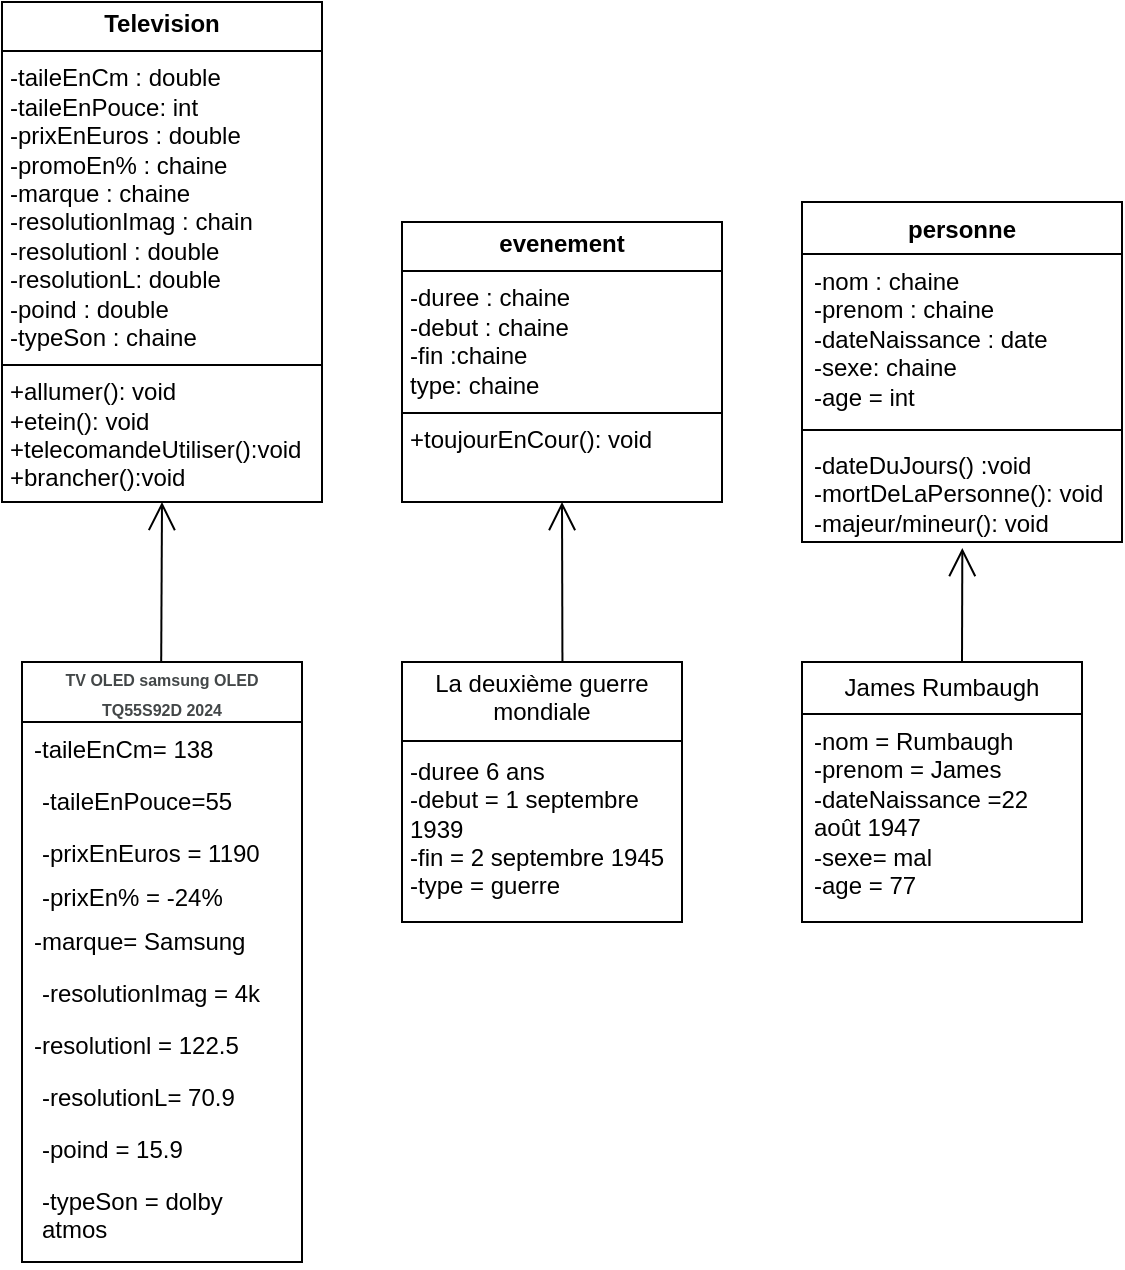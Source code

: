 <mxfile version="26.0.9">
  <diagram name="Page-1" id="U5qLVd2ZU1Owdc6GjPx7">
    <mxGraphModel dx="1147" dy="669" grid="1" gridSize="10" guides="1" tooltips="1" connect="1" arrows="1" fold="1" page="1" pageScale="1" pageWidth="827" pageHeight="1169" math="0" shadow="0">
      <root>
        <mxCell id="0" />
        <mxCell id="1" parent="0" />
        <mxCell id="XUsOnphLKoxwN8a-KJs9-1" value="&lt;p style=&quot;margin:0px;margin-top:4px;text-align:center;&quot;&gt;&lt;b&gt;Television&lt;/b&gt;&lt;/p&gt;&lt;hr size=&quot;1&quot; style=&quot;border-style:solid;&quot;&gt;&lt;p style=&quot;margin:0px;margin-left:4px;&quot;&gt;-taileEnCm : double&amp;nbsp;&lt;/p&gt;&lt;p style=&quot;margin:0px;margin-left:4px;&quot;&gt;-taileEnPouce: int&lt;/p&gt;&lt;p style=&quot;margin:0px;margin-left:4px;&quot;&gt;-prixEnEuros : double&lt;/p&gt;&lt;p style=&quot;margin:0px;margin-left:4px;&quot;&gt;-promoEn% : chaine&lt;/p&gt;&lt;p style=&quot;margin:0px;margin-left:4px;&quot;&gt;-marque : chaine&lt;/p&gt;&lt;p style=&quot;margin:0px;margin-left:4px;&quot;&gt;-resolutionImag : chain&lt;/p&gt;&lt;p style=&quot;margin:0px;margin-left:4px;&quot;&gt;-resolutionl : double&lt;/p&gt;&lt;p style=&quot;margin:0px;margin-left:4px;&quot;&gt;-resolutionL: double&lt;/p&gt;&lt;p style=&quot;margin:0px;margin-left:4px;&quot;&gt;-poind : double&amp;nbsp;&lt;/p&gt;&lt;p style=&quot;margin:0px;margin-left:4px;&quot;&gt;-typeSon : chaine&amp;nbsp;&lt;/p&gt;&lt;hr size=&quot;1&quot; style=&quot;border-style:solid;&quot;&gt;&lt;p style=&quot;margin:0px;margin-left:4px;&quot;&gt;+allumer(): void&lt;/p&gt;&lt;p style=&quot;margin:0px;margin-left:4px;&quot;&gt;+etein(): void&amp;nbsp;&lt;/p&gt;&lt;p style=&quot;margin:0px;margin-left:4px;&quot;&gt;+telecomandeUtiliser():void&lt;/p&gt;&lt;p style=&quot;margin:0px;margin-left:4px;&quot;&gt;+brancher():void&lt;/p&gt;" style="verticalAlign=top;align=left;overflow=fill;html=1;whiteSpace=wrap;" vertex="1" parent="1">
          <mxGeometry x="40" y="30" width="160" height="250" as="geometry" />
        </mxCell>
        <mxCell id="XUsOnphLKoxwN8a-KJs9-3" value="" style="endArrow=open;endFill=1;endSize=12;html=1;rounded=0;" edge="1" parent="1">
          <mxGeometry width="160" relative="1" as="geometry">
            <mxPoint x="119.6" y="360" as="sourcePoint" />
            <mxPoint x="120" y="280" as="targetPoint" />
          </mxGeometry>
        </mxCell>
        <mxCell id="XUsOnphLKoxwN8a-KJs9-4" value="&lt;font style=&quot;font-size: 8px;&quot;&gt;&lt;span style=&quot;color: rgb(67, 71, 72); font-family: Poppins, Poppins-fallback, Verdana, sans-serif; font-weight: 700; text-align: start; background-color: rgb(255, 255, 255);&quot;&gt;TV OLED&amp;nbsp;&lt;/span&gt;&lt;a style=&quot;box-sizing: inherit; background-color: rgb(255, 255, 255); margin: 0px; padding: 0px; border: 0px; font-variant-numeric: inherit; font-variant-east-asian: inherit; font-variant-alternates: inherit; font-variant-position: inherit; font-weight: 700; font-stretch: inherit; line-height: inherit; font-family: Poppins, Poppins-fallback, Verdana, sans-serif; font-optical-sizing: inherit; font-size-adjust: inherit; font-kerning: inherit; font-feature-settings: inherit; font-variation-settings: inherit; color: rgb(67, 71, 72); text-decoration-line: none; display: inline-block; text-transform: lowercase; text-align: start;&quot; aria-label=&quot;Voir les produits de la marque SAMSUNG&quot; href=&quot;https://www.boulanger.com/marque/samsung&quot;&gt;SAMSUNG&lt;/a&gt;&lt;span style=&quot;color: rgb(67, 71, 72); font-family: Poppins, Poppins-fallback, Verdana, sans-serif; font-weight: 700; text-align: start; background-color: rgb(255, 255, 255);&quot;&gt;&amp;nbsp;OLED TQ55S92D 2024&lt;/span&gt;&lt;/font&gt;" style="swimlane;fontStyle=0;childLayout=stackLayout;horizontal=1;startSize=30;fillColor=none;horizontalStack=0;resizeParent=1;resizeParentMax=0;resizeLast=0;collapsible=1;marginBottom=0;whiteSpace=wrap;html=1;" vertex="1" parent="1">
          <mxGeometry x="50" y="360" width="140" height="300" as="geometry" />
        </mxCell>
        <mxCell id="XUsOnphLKoxwN8a-KJs9-5" value="-taileEnCm= 138" style="text;strokeColor=none;fillColor=none;align=left;verticalAlign=top;spacingLeft=4;spacingRight=4;overflow=hidden;rotatable=0;points=[[0,0.5],[1,0.5]];portConstraint=eastwest;whiteSpace=wrap;html=1;" vertex="1" parent="XUsOnphLKoxwN8a-KJs9-4">
          <mxGeometry y="30" width="140" height="26" as="geometry" />
        </mxCell>
        <mxCell id="XUsOnphLKoxwN8a-KJs9-6" value="&lt;p style=&quot;margin: 0px 0px 0px 4px;&quot;&gt;-taileEnPouce=55&amp;nbsp;&lt;/p&gt;&lt;div&gt;&lt;br&gt;&lt;/div&gt;" style="text;strokeColor=none;fillColor=none;align=left;verticalAlign=top;spacingLeft=4;spacingRight=4;overflow=hidden;rotatable=0;points=[[0,0.5],[1,0.5]];portConstraint=eastwest;whiteSpace=wrap;html=1;" vertex="1" parent="XUsOnphLKoxwN8a-KJs9-4">
          <mxGeometry y="56" width="140" height="26" as="geometry" />
        </mxCell>
        <mxCell id="XUsOnphLKoxwN8a-KJs9-7" value="&lt;p style=&quot;margin: 0px 0px 0px 4px;&quot;&gt;-prixEnEuros = 1190&amp;nbsp;&lt;/p&gt;&lt;div&gt;&lt;br&gt;&lt;/div&gt;" style="text;strokeColor=none;fillColor=none;align=left;verticalAlign=top;spacingLeft=4;spacingRight=4;overflow=hidden;rotatable=0;points=[[0,0.5],[1,0.5]];portConstraint=eastwest;whiteSpace=wrap;html=1;" vertex="1" parent="XUsOnphLKoxwN8a-KJs9-4">
          <mxGeometry y="82" width="140" height="22" as="geometry" />
        </mxCell>
        <mxCell id="XUsOnphLKoxwN8a-KJs9-14" value="&lt;p style=&quot;margin: 0px 0px 0px 4px;&quot;&gt;-prixEn% = -24%&amp;nbsp;&lt;/p&gt;&lt;div&gt;&lt;br&gt;&lt;/div&gt;" style="text;strokeColor=none;fillColor=none;align=left;verticalAlign=top;spacingLeft=4;spacingRight=4;overflow=hidden;rotatable=0;points=[[0,0.5],[1,0.5]];portConstraint=eastwest;whiteSpace=wrap;html=1;" vertex="1" parent="XUsOnphLKoxwN8a-KJs9-4">
          <mxGeometry y="104" width="140" height="22" as="geometry" />
        </mxCell>
        <mxCell id="XUsOnphLKoxwN8a-KJs9-8" value="-marque= Samsung" style="text;strokeColor=none;fillColor=none;align=left;verticalAlign=top;spacingLeft=4;spacingRight=4;overflow=hidden;rotatable=0;points=[[0,0.5],[1,0.5]];portConstraint=eastwest;whiteSpace=wrap;html=1;" vertex="1" parent="XUsOnphLKoxwN8a-KJs9-4">
          <mxGeometry y="126" width="140" height="26" as="geometry" />
        </mxCell>
        <mxCell id="XUsOnphLKoxwN8a-KJs9-9" value="&lt;p style=&quot;margin: 0px 0px 0px 4px;&quot;&gt;-resolutionImag = 4k&amp;nbsp;&lt;/p&gt;&lt;div&gt;&lt;br&gt;&lt;/div&gt;" style="text;strokeColor=none;fillColor=none;align=left;verticalAlign=top;spacingLeft=4;spacingRight=4;overflow=hidden;rotatable=0;points=[[0,0.5],[1,0.5]];portConstraint=eastwest;whiteSpace=wrap;html=1;" vertex="1" parent="XUsOnphLKoxwN8a-KJs9-4">
          <mxGeometry y="152" width="140" height="26" as="geometry" />
        </mxCell>
        <mxCell id="XUsOnphLKoxwN8a-KJs9-10" value="-resolutionl = 122.5" style="text;strokeColor=none;fillColor=none;align=left;verticalAlign=top;spacingLeft=4;spacingRight=4;overflow=hidden;rotatable=0;points=[[0,0.5],[1,0.5]];portConstraint=eastwest;whiteSpace=wrap;html=1;" vertex="1" parent="XUsOnphLKoxwN8a-KJs9-4">
          <mxGeometry y="178" width="140" height="26" as="geometry" />
        </mxCell>
        <mxCell id="XUsOnphLKoxwN8a-KJs9-11" value="&lt;p style=&quot;margin: 0px 0px 0px 4px;&quot;&gt;-resolutionL= 70.9&lt;/p&gt;&lt;div&gt;&lt;br&gt;&lt;/div&gt;" style="text;strokeColor=none;fillColor=none;align=left;verticalAlign=top;spacingLeft=4;spacingRight=4;overflow=hidden;rotatable=0;points=[[0,0.5],[1,0.5]];portConstraint=eastwest;whiteSpace=wrap;html=1;" vertex="1" parent="XUsOnphLKoxwN8a-KJs9-4">
          <mxGeometry y="204" width="140" height="26" as="geometry" />
        </mxCell>
        <mxCell id="XUsOnphLKoxwN8a-KJs9-12" value="&lt;p style=&quot;margin: 0px 0px 0px 4px;&quot;&gt;-poind = 15.9&amp;nbsp;&lt;/p&gt;&lt;div&gt;&lt;br&gt;&lt;/div&gt;" style="text;strokeColor=none;fillColor=none;align=left;verticalAlign=top;spacingLeft=4;spacingRight=4;overflow=hidden;rotatable=0;points=[[0,0.5],[1,0.5]];portConstraint=eastwest;whiteSpace=wrap;html=1;" vertex="1" parent="XUsOnphLKoxwN8a-KJs9-4">
          <mxGeometry y="230" width="140" height="26" as="geometry" />
        </mxCell>
        <mxCell id="XUsOnphLKoxwN8a-KJs9-13" value="&lt;p style=&quot;margin: 0px 0px 0px 4px;&quot;&gt;-typeSon = dolby atmos&amp;nbsp;&lt;br&gt;&lt;/p&gt;&lt;div&gt;&lt;br&gt;&lt;/div&gt;" style="text;strokeColor=none;fillColor=none;align=left;verticalAlign=top;spacingLeft=4;spacingRight=4;overflow=hidden;rotatable=0;points=[[0,0.5],[1,0.5]];portConstraint=eastwest;whiteSpace=wrap;html=1;" vertex="1" parent="XUsOnphLKoxwN8a-KJs9-4">
          <mxGeometry y="256" width="140" height="44" as="geometry" />
        </mxCell>
        <mxCell id="XUsOnphLKoxwN8a-KJs9-17" value="&lt;p style=&quot;margin:0px;margin-top:4px;text-align:center;&quot;&gt;&lt;b&gt;evenement&lt;/b&gt;&lt;/p&gt;&lt;hr size=&quot;1&quot; style=&quot;border-style:solid;&quot;&gt;&lt;p style=&quot;margin:0px;margin-left:4px;&quot;&gt;&lt;span style=&quot;background-color: transparent; color: light-dark(rgb(0, 0, 0), rgb(255, 255, 255));&quot;&gt;-duree : chaine&lt;/span&gt;&lt;br&gt;&lt;/p&gt;&lt;p style=&quot;margin:0px;margin-left:4px;&quot;&gt;-debut : chaine&lt;/p&gt;&lt;p style=&quot;margin:0px;margin-left:4px;&quot;&gt;-fin :chaine&amp;nbsp;&lt;/p&gt;&lt;p style=&quot;margin:0px;margin-left:4px;&quot;&gt;type: chaine&lt;/p&gt;&lt;hr size=&quot;1&quot; style=&quot;border-style:solid;&quot;&gt;&lt;p style=&quot;margin:0px;margin-left:4px;&quot;&gt;+toujourEnCour(): void&lt;/p&gt;&lt;p style=&quot;margin:0px;margin-left:4px;&quot;&gt;&lt;br&gt;&lt;/p&gt;" style="verticalAlign=top;align=left;overflow=fill;html=1;whiteSpace=wrap;" vertex="1" parent="1">
          <mxGeometry x="240" y="140" width="160" height="140" as="geometry" />
        </mxCell>
        <mxCell id="XUsOnphLKoxwN8a-KJs9-18" value="&lt;p style=&quot;margin:0px;margin-top:4px;text-align:center;&quot;&gt;&lt;span style=&quot;text-align: left;&quot;&gt;La deuxième guerre mondiale&lt;/span&gt;&lt;br&gt;&lt;/p&gt;&lt;hr size=&quot;1&quot; style=&quot;border-style:solid;&quot;&gt;&lt;div style=&quot;height:2px;&quot;&gt;&lt;/div&gt;&lt;div style=&quot;height:2px;&quot;&gt;&lt;p style=&quot;margin: 0px 0px 0px 4px;&quot;&gt;&lt;span style=&quot;background-color: transparent; color: light-dark(rgb(0, 0, 0), rgb(255, 255, 255));&quot;&gt;-duree 6 ans&lt;/span&gt;&lt;br&gt;&lt;/p&gt;&lt;p style=&quot;margin: 0px 0px 0px 4px;&quot;&gt;-debut = 1 septembre 1939&lt;/p&gt;&lt;p style=&quot;margin: 0px 0px 0px 4px;&quot;&gt;-fin = 2 septembre 1945&lt;/p&gt;&lt;p style=&quot;margin: 0px 0px 0px 4px;&quot;&gt;-type = guerre&amp;nbsp;&amp;nbsp;&lt;/p&gt;&lt;/div&gt;&lt;div style=&quot;height:2px;&quot;&gt;&lt;br&gt;&lt;/div&gt;&lt;div style=&quot;height:2px;&quot;&gt;&lt;br&gt;&lt;/div&gt;&lt;div style=&quot;height:2px;&quot;&gt;&lt;br&gt;&lt;/div&gt;&lt;div style=&quot;height:2px;&quot;&gt;&lt;br&gt;&lt;/div&gt;&lt;div style=&quot;height:2px;&quot;&gt;&lt;br&gt;&lt;/div&gt;&lt;div style=&quot;height:2px;&quot;&gt;&lt;br&gt;&lt;/div&gt;&lt;div style=&quot;height:2px;&quot;&gt;&lt;br&gt;&lt;/div&gt;&lt;div style=&quot;height:2px;&quot;&gt;&lt;br&gt;&lt;/div&gt;&lt;div style=&quot;height:2px;&quot;&gt;&lt;br&gt;&lt;/div&gt;&lt;div style=&quot;height:2px;&quot;&gt;&lt;br&gt;&lt;/div&gt;&lt;div style=&quot;height:2px;&quot;&gt;&lt;br&gt;&lt;/div&gt;&lt;div style=&quot;height:2px;&quot;&gt;&lt;br&gt;&lt;/div&gt;&lt;div style=&quot;height:2px;&quot;&gt;&lt;br&gt;&lt;/div&gt;&lt;div style=&quot;height:2px;&quot;&gt;&lt;br&gt;&lt;/div&gt;" style="verticalAlign=top;align=left;overflow=fill;html=1;whiteSpace=wrap;" vertex="1" parent="1">
          <mxGeometry x="240" y="360" width="140" height="130" as="geometry" />
        </mxCell>
        <mxCell id="XUsOnphLKoxwN8a-KJs9-20" value="" style="endArrow=open;endFill=1;endSize=12;html=1;rounded=0;entryX=0.5;entryY=1;entryDx=0;entryDy=0;exitX=0.573;exitY=-0.001;exitDx=0;exitDy=0;exitPerimeter=0;" edge="1" parent="1" source="XUsOnphLKoxwN8a-KJs9-18" target="XUsOnphLKoxwN8a-KJs9-17">
          <mxGeometry width="160" relative="1" as="geometry">
            <mxPoint x="89.6" y="370" as="sourcePoint" />
            <mxPoint x="90" y="290" as="targetPoint" />
            <Array as="points" />
          </mxGeometry>
        </mxCell>
        <mxCell id="XUsOnphLKoxwN8a-KJs9-22" value="personne" style="swimlane;fontStyle=1;align=center;verticalAlign=top;childLayout=stackLayout;horizontal=1;startSize=26;horizontalStack=0;resizeParent=1;resizeParentMax=0;resizeLast=0;collapsible=1;marginBottom=0;whiteSpace=wrap;html=1;" vertex="1" parent="1">
          <mxGeometry x="440" y="130" width="160" height="170" as="geometry" />
        </mxCell>
        <mxCell id="XUsOnphLKoxwN8a-KJs9-23" value="-nom : chaine&lt;div&gt;-prenom : chaine&amp;nbsp;&lt;br&gt;&lt;div&gt;-dateNaissance : date&lt;/div&gt;&lt;/div&gt;&lt;div&gt;-sexe: chaine&lt;/div&gt;&lt;div&gt;-age = int&amp;nbsp;&lt;/div&gt;" style="text;strokeColor=none;fillColor=none;align=left;verticalAlign=top;spacingLeft=4;spacingRight=4;overflow=hidden;rotatable=0;points=[[0,0.5],[1,0.5]];portConstraint=eastwest;whiteSpace=wrap;html=1;" vertex="1" parent="XUsOnphLKoxwN8a-KJs9-22">
          <mxGeometry y="26" width="160" height="84" as="geometry" />
        </mxCell>
        <mxCell id="XUsOnphLKoxwN8a-KJs9-24" value="" style="line;strokeWidth=1;fillColor=none;align=left;verticalAlign=middle;spacingTop=-1;spacingLeft=3;spacingRight=3;rotatable=0;labelPosition=right;points=[];portConstraint=eastwest;strokeColor=inherit;" vertex="1" parent="XUsOnphLKoxwN8a-KJs9-22">
          <mxGeometry y="110" width="160" height="8" as="geometry" />
        </mxCell>
        <mxCell id="XUsOnphLKoxwN8a-KJs9-25" value="-dateDuJours() :void&lt;div&gt;-mortDeLaPersonne(): void&lt;/div&gt;&lt;div&gt;-majeur/mineur(): void&lt;/div&gt;" style="text;strokeColor=none;fillColor=none;align=left;verticalAlign=top;spacingLeft=4;spacingRight=4;overflow=hidden;rotatable=0;points=[[0,0.5],[1,0.5]];portConstraint=eastwest;whiteSpace=wrap;html=1;" vertex="1" parent="XUsOnphLKoxwN8a-KJs9-22">
          <mxGeometry y="118" width="160" height="52" as="geometry" />
        </mxCell>
        <mxCell id="XUsOnphLKoxwN8a-KJs9-26" value="" style="endArrow=open;endFill=1;endSize=12;html=1;rounded=0;entryX=0.501;entryY=1.058;entryDx=0;entryDy=0;entryPerimeter=0;" edge="1" parent="1" target="XUsOnphLKoxwN8a-KJs9-25">
          <mxGeometry width="160" relative="1" as="geometry">
            <mxPoint x="520" y="360" as="sourcePoint" />
            <mxPoint x="330" y="290" as="targetPoint" />
            <Array as="points" />
          </mxGeometry>
        </mxCell>
        <mxCell id="XUsOnphLKoxwN8a-KJs9-27" value="&lt;span style=&quot;text-align: left;&quot;&gt;James Rumbaugh&lt;/span&gt;" style="swimlane;fontStyle=0;childLayout=stackLayout;horizontal=1;startSize=26;fillColor=none;horizontalStack=0;resizeParent=1;resizeParentMax=0;resizeLast=0;collapsible=1;marginBottom=0;whiteSpace=wrap;html=1;" vertex="1" parent="1">
          <mxGeometry x="440" y="360" width="140" height="130" as="geometry" />
        </mxCell>
        <mxCell id="XUsOnphLKoxwN8a-KJs9-28" value="-nom = Rumbaugh&lt;div&gt;-prenom = James&lt;br&gt;&lt;div&gt;-dateNaissance =22 août 1947&lt;/div&gt;&lt;/div&gt;&lt;div&gt;-sexe= mal&lt;/div&gt;&lt;div&gt;-age = 77&lt;/div&gt;" style="text;strokeColor=none;fillColor=none;align=left;verticalAlign=top;spacingLeft=4;spacingRight=4;overflow=hidden;rotatable=0;points=[[0,0.5],[1,0.5]];portConstraint=eastwest;whiteSpace=wrap;html=1;" vertex="1" parent="XUsOnphLKoxwN8a-KJs9-27">
          <mxGeometry y="26" width="140" height="104" as="geometry" />
        </mxCell>
      </root>
    </mxGraphModel>
  </diagram>
</mxfile>
